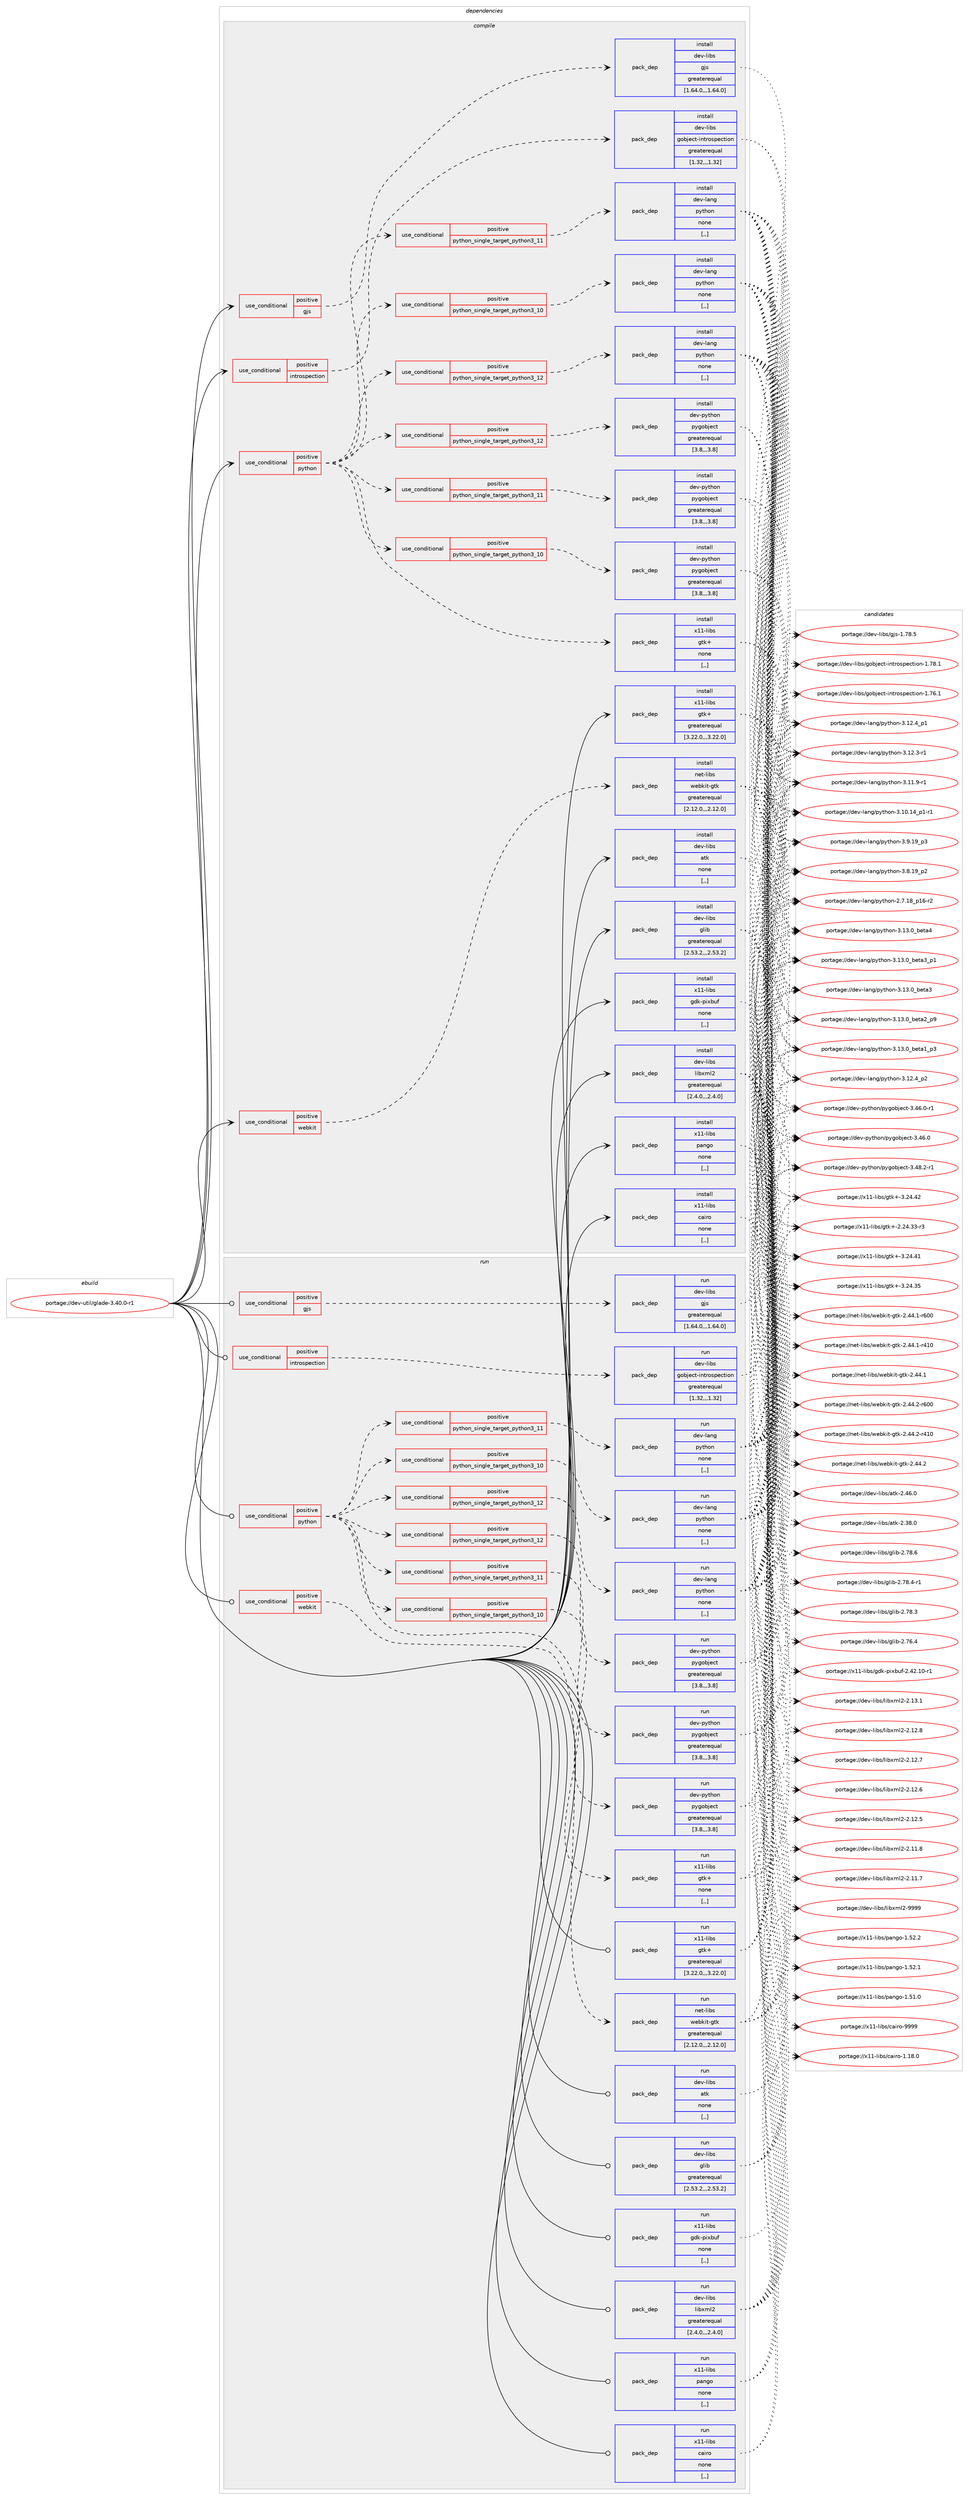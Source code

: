 digraph prolog {

# *************
# Graph options
# *************

newrank=true;
concentrate=true;
compound=true;
graph [rankdir=LR,fontname=Helvetica,fontsize=10,ranksep=1.5];#, ranksep=2.5, nodesep=0.2];
edge  [arrowhead=vee];
node  [fontname=Helvetica,fontsize=10];

# **********
# The ebuild
# **********

subgraph cluster_leftcol {
color=gray;
label=<<i>ebuild</i>>;
id [label="portage://dev-util/glade-3.40.0-r1", color=red, width=4, href="../dev-util/glade-3.40.0-r1.svg"];
}

# ****************
# The dependencies
# ****************

subgraph cluster_midcol {
color=gray;
label=<<i>dependencies</i>>;
subgraph cluster_compile {
fillcolor="#eeeeee";
style=filled;
label=<<i>compile</i>>;
subgraph cond60497 {
dependency214519 [label=<<TABLE BORDER="0" CELLBORDER="1" CELLSPACING="0" CELLPADDING="4"><TR><TD ROWSPAN="3" CELLPADDING="10">use_conditional</TD></TR><TR><TD>positive</TD></TR><TR><TD>gjs</TD></TR></TABLE>>, shape=none, color=red];
subgraph pack152617 {
dependency214520 [label=<<TABLE BORDER="0" CELLBORDER="1" CELLSPACING="0" CELLPADDING="4" WIDTH="220"><TR><TD ROWSPAN="6" CELLPADDING="30">pack_dep</TD></TR><TR><TD WIDTH="110">install</TD></TR><TR><TD>dev-libs</TD></TR><TR><TD>gjs</TD></TR><TR><TD>greaterequal</TD></TR><TR><TD>[1.64.0,,,1.64.0]</TD></TR></TABLE>>, shape=none, color=blue];
}
dependency214519:e -> dependency214520:w [weight=20,style="dashed",arrowhead="vee"];
}
id:e -> dependency214519:w [weight=20,style="solid",arrowhead="vee"];
subgraph cond60498 {
dependency214521 [label=<<TABLE BORDER="0" CELLBORDER="1" CELLSPACING="0" CELLPADDING="4"><TR><TD ROWSPAN="3" CELLPADDING="10">use_conditional</TD></TR><TR><TD>positive</TD></TR><TR><TD>introspection</TD></TR></TABLE>>, shape=none, color=red];
subgraph pack152618 {
dependency214522 [label=<<TABLE BORDER="0" CELLBORDER="1" CELLSPACING="0" CELLPADDING="4" WIDTH="220"><TR><TD ROWSPAN="6" CELLPADDING="30">pack_dep</TD></TR><TR><TD WIDTH="110">install</TD></TR><TR><TD>dev-libs</TD></TR><TR><TD>gobject-introspection</TD></TR><TR><TD>greaterequal</TD></TR><TR><TD>[1.32,,,1.32]</TD></TR></TABLE>>, shape=none, color=blue];
}
dependency214521:e -> dependency214522:w [weight=20,style="dashed",arrowhead="vee"];
}
id:e -> dependency214521:w [weight=20,style="solid",arrowhead="vee"];
subgraph cond60499 {
dependency214523 [label=<<TABLE BORDER="0" CELLBORDER="1" CELLSPACING="0" CELLPADDING="4"><TR><TD ROWSPAN="3" CELLPADDING="10">use_conditional</TD></TR><TR><TD>positive</TD></TR><TR><TD>python</TD></TR></TABLE>>, shape=none, color=red];
subgraph cond60500 {
dependency214524 [label=<<TABLE BORDER="0" CELLBORDER="1" CELLSPACING="0" CELLPADDING="4"><TR><TD ROWSPAN="3" CELLPADDING="10">use_conditional</TD></TR><TR><TD>positive</TD></TR><TR><TD>python_single_target_python3_10</TD></TR></TABLE>>, shape=none, color=red];
subgraph pack152619 {
dependency214525 [label=<<TABLE BORDER="0" CELLBORDER="1" CELLSPACING="0" CELLPADDING="4" WIDTH="220"><TR><TD ROWSPAN="6" CELLPADDING="30">pack_dep</TD></TR><TR><TD WIDTH="110">install</TD></TR><TR><TD>dev-lang</TD></TR><TR><TD>python</TD></TR><TR><TD>none</TD></TR><TR><TD>[,,]</TD></TR></TABLE>>, shape=none, color=blue];
}
dependency214524:e -> dependency214525:w [weight=20,style="dashed",arrowhead="vee"];
}
dependency214523:e -> dependency214524:w [weight=20,style="dashed",arrowhead="vee"];
subgraph cond60501 {
dependency214526 [label=<<TABLE BORDER="0" CELLBORDER="1" CELLSPACING="0" CELLPADDING="4"><TR><TD ROWSPAN="3" CELLPADDING="10">use_conditional</TD></TR><TR><TD>positive</TD></TR><TR><TD>python_single_target_python3_11</TD></TR></TABLE>>, shape=none, color=red];
subgraph pack152620 {
dependency214527 [label=<<TABLE BORDER="0" CELLBORDER="1" CELLSPACING="0" CELLPADDING="4" WIDTH="220"><TR><TD ROWSPAN="6" CELLPADDING="30">pack_dep</TD></TR><TR><TD WIDTH="110">install</TD></TR><TR><TD>dev-lang</TD></TR><TR><TD>python</TD></TR><TR><TD>none</TD></TR><TR><TD>[,,]</TD></TR></TABLE>>, shape=none, color=blue];
}
dependency214526:e -> dependency214527:w [weight=20,style="dashed",arrowhead="vee"];
}
dependency214523:e -> dependency214526:w [weight=20,style="dashed",arrowhead="vee"];
subgraph cond60502 {
dependency214528 [label=<<TABLE BORDER="0" CELLBORDER="1" CELLSPACING="0" CELLPADDING="4"><TR><TD ROWSPAN="3" CELLPADDING="10">use_conditional</TD></TR><TR><TD>positive</TD></TR><TR><TD>python_single_target_python3_12</TD></TR></TABLE>>, shape=none, color=red];
subgraph pack152621 {
dependency214529 [label=<<TABLE BORDER="0" CELLBORDER="1" CELLSPACING="0" CELLPADDING="4" WIDTH="220"><TR><TD ROWSPAN="6" CELLPADDING="30">pack_dep</TD></TR><TR><TD WIDTH="110">install</TD></TR><TR><TD>dev-lang</TD></TR><TR><TD>python</TD></TR><TR><TD>none</TD></TR><TR><TD>[,,]</TD></TR></TABLE>>, shape=none, color=blue];
}
dependency214528:e -> dependency214529:w [weight=20,style="dashed",arrowhead="vee"];
}
dependency214523:e -> dependency214528:w [weight=20,style="dashed",arrowhead="vee"];
subgraph pack152622 {
dependency214530 [label=<<TABLE BORDER="0" CELLBORDER="1" CELLSPACING="0" CELLPADDING="4" WIDTH="220"><TR><TD ROWSPAN="6" CELLPADDING="30">pack_dep</TD></TR><TR><TD WIDTH="110">install</TD></TR><TR><TD>x11-libs</TD></TR><TR><TD>gtk+</TD></TR><TR><TD>none</TD></TR><TR><TD>[,,]</TD></TR></TABLE>>, shape=none, color=blue];
}
dependency214523:e -> dependency214530:w [weight=20,style="dashed",arrowhead="vee"];
subgraph cond60503 {
dependency214531 [label=<<TABLE BORDER="0" CELLBORDER="1" CELLSPACING="0" CELLPADDING="4"><TR><TD ROWSPAN="3" CELLPADDING="10">use_conditional</TD></TR><TR><TD>positive</TD></TR><TR><TD>python_single_target_python3_10</TD></TR></TABLE>>, shape=none, color=red];
subgraph pack152623 {
dependency214532 [label=<<TABLE BORDER="0" CELLBORDER="1" CELLSPACING="0" CELLPADDING="4" WIDTH="220"><TR><TD ROWSPAN="6" CELLPADDING="30">pack_dep</TD></TR><TR><TD WIDTH="110">install</TD></TR><TR><TD>dev-python</TD></TR><TR><TD>pygobject</TD></TR><TR><TD>greaterequal</TD></TR><TR><TD>[3.8,,,3.8]</TD></TR></TABLE>>, shape=none, color=blue];
}
dependency214531:e -> dependency214532:w [weight=20,style="dashed",arrowhead="vee"];
}
dependency214523:e -> dependency214531:w [weight=20,style="dashed",arrowhead="vee"];
subgraph cond60504 {
dependency214533 [label=<<TABLE BORDER="0" CELLBORDER="1" CELLSPACING="0" CELLPADDING="4"><TR><TD ROWSPAN="3" CELLPADDING="10">use_conditional</TD></TR><TR><TD>positive</TD></TR><TR><TD>python_single_target_python3_11</TD></TR></TABLE>>, shape=none, color=red];
subgraph pack152624 {
dependency214534 [label=<<TABLE BORDER="0" CELLBORDER="1" CELLSPACING="0" CELLPADDING="4" WIDTH="220"><TR><TD ROWSPAN="6" CELLPADDING="30">pack_dep</TD></TR><TR><TD WIDTH="110">install</TD></TR><TR><TD>dev-python</TD></TR><TR><TD>pygobject</TD></TR><TR><TD>greaterequal</TD></TR><TR><TD>[3.8,,,3.8]</TD></TR></TABLE>>, shape=none, color=blue];
}
dependency214533:e -> dependency214534:w [weight=20,style="dashed",arrowhead="vee"];
}
dependency214523:e -> dependency214533:w [weight=20,style="dashed",arrowhead="vee"];
subgraph cond60505 {
dependency214535 [label=<<TABLE BORDER="0" CELLBORDER="1" CELLSPACING="0" CELLPADDING="4"><TR><TD ROWSPAN="3" CELLPADDING="10">use_conditional</TD></TR><TR><TD>positive</TD></TR><TR><TD>python_single_target_python3_12</TD></TR></TABLE>>, shape=none, color=red];
subgraph pack152625 {
dependency214536 [label=<<TABLE BORDER="0" CELLBORDER="1" CELLSPACING="0" CELLPADDING="4" WIDTH="220"><TR><TD ROWSPAN="6" CELLPADDING="30">pack_dep</TD></TR><TR><TD WIDTH="110">install</TD></TR><TR><TD>dev-python</TD></TR><TR><TD>pygobject</TD></TR><TR><TD>greaterequal</TD></TR><TR><TD>[3.8,,,3.8]</TD></TR></TABLE>>, shape=none, color=blue];
}
dependency214535:e -> dependency214536:w [weight=20,style="dashed",arrowhead="vee"];
}
dependency214523:e -> dependency214535:w [weight=20,style="dashed",arrowhead="vee"];
}
id:e -> dependency214523:w [weight=20,style="solid",arrowhead="vee"];
subgraph cond60506 {
dependency214537 [label=<<TABLE BORDER="0" CELLBORDER="1" CELLSPACING="0" CELLPADDING="4"><TR><TD ROWSPAN="3" CELLPADDING="10">use_conditional</TD></TR><TR><TD>positive</TD></TR><TR><TD>webkit</TD></TR></TABLE>>, shape=none, color=red];
subgraph pack152626 {
dependency214538 [label=<<TABLE BORDER="0" CELLBORDER="1" CELLSPACING="0" CELLPADDING="4" WIDTH="220"><TR><TD ROWSPAN="6" CELLPADDING="30">pack_dep</TD></TR><TR><TD WIDTH="110">install</TD></TR><TR><TD>net-libs</TD></TR><TR><TD>webkit-gtk</TD></TR><TR><TD>greaterequal</TD></TR><TR><TD>[2.12.0,,,2.12.0]</TD></TR></TABLE>>, shape=none, color=blue];
}
dependency214537:e -> dependency214538:w [weight=20,style="dashed",arrowhead="vee"];
}
id:e -> dependency214537:w [weight=20,style="solid",arrowhead="vee"];
subgraph pack152627 {
dependency214539 [label=<<TABLE BORDER="0" CELLBORDER="1" CELLSPACING="0" CELLPADDING="4" WIDTH="220"><TR><TD ROWSPAN="6" CELLPADDING="30">pack_dep</TD></TR><TR><TD WIDTH="110">install</TD></TR><TR><TD>dev-libs</TD></TR><TR><TD>atk</TD></TR><TR><TD>none</TD></TR><TR><TD>[,,]</TD></TR></TABLE>>, shape=none, color=blue];
}
id:e -> dependency214539:w [weight=20,style="solid",arrowhead="vee"];
subgraph pack152628 {
dependency214540 [label=<<TABLE BORDER="0" CELLBORDER="1" CELLSPACING="0" CELLPADDING="4" WIDTH="220"><TR><TD ROWSPAN="6" CELLPADDING="30">pack_dep</TD></TR><TR><TD WIDTH="110">install</TD></TR><TR><TD>dev-libs</TD></TR><TR><TD>glib</TD></TR><TR><TD>greaterequal</TD></TR><TR><TD>[2.53.2,,,2.53.2]</TD></TR></TABLE>>, shape=none, color=blue];
}
id:e -> dependency214540:w [weight=20,style="solid",arrowhead="vee"];
subgraph pack152629 {
dependency214541 [label=<<TABLE BORDER="0" CELLBORDER="1" CELLSPACING="0" CELLPADDING="4" WIDTH="220"><TR><TD ROWSPAN="6" CELLPADDING="30">pack_dep</TD></TR><TR><TD WIDTH="110">install</TD></TR><TR><TD>dev-libs</TD></TR><TR><TD>libxml2</TD></TR><TR><TD>greaterequal</TD></TR><TR><TD>[2.4.0,,,2.4.0]</TD></TR></TABLE>>, shape=none, color=blue];
}
id:e -> dependency214541:w [weight=20,style="solid",arrowhead="vee"];
subgraph pack152630 {
dependency214542 [label=<<TABLE BORDER="0" CELLBORDER="1" CELLSPACING="0" CELLPADDING="4" WIDTH="220"><TR><TD ROWSPAN="6" CELLPADDING="30">pack_dep</TD></TR><TR><TD WIDTH="110">install</TD></TR><TR><TD>x11-libs</TD></TR><TR><TD>cairo</TD></TR><TR><TD>none</TD></TR><TR><TD>[,,]</TD></TR></TABLE>>, shape=none, color=blue];
}
id:e -> dependency214542:w [weight=20,style="solid",arrowhead="vee"];
subgraph pack152631 {
dependency214543 [label=<<TABLE BORDER="0" CELLBORDER="1" CELLSPACING="0" CELLPADDING="4" WIDTH="220"><TR><TD ROWSPAN="6" CELLPADDING="30">pack_dep</TD></TR><TR><TD WIDTH="110">install</TD></TR><TR><TD>x11-libs</TD></TR><TR><TD>gdk-pixbuf</TD></TR><TR><TD>none</TD></TR><TR><TD>[,,]</TD></TR></TABLE>>, shape=none, color=blue];
}
id:e -> dependency214543:w [weight=20,style="solid",arrowhead="vee"];
subgraph pack152632 {
dependency214544 [label=<<TABLE BORDER="0" CELLBORDER="1" CELLSPACING="0" CELLPADDING="4" WIDTH="220"><TR><TD ROWSPAN="6" CELLPADDING="30">pack_dep</TD></TR><TR><TD WIDTH="110">install</TD></TR><TR><TD>x11-libs</TD></TR><TR><TD>gtk+</TD></TR><TR><TD>greaterequal</TD></TR><TR><TD>[3.22.0,,,3.22.0]</TD></TR></TABLE>>, shape=none, color=blue];
}
id:e -> dependency214544:w [weight=20,style="solid",arrowhead="vee"];
subgraph pack152633 {
dependency214545 [label=<<TABLE BORDER="0" CELLBORDER="1" CELLSPACING="0" CELLPADDING="4" WIDTH="220"><TR><TD ROWSPAN="6" CELLPADDING="30">pack_dep</TD></TR><TR><TD WIDTH="110">install</TD></TR><TR><TD>x11-libs</TD></TR><TR><TD>pango</TD></TR><TR><TD>none</TD></TR><TR><TD>[,,]</TD></TR></TABLE>>, shape=none, color=blue];
}
id:e -> dependency214545:w [weight=20,style="solid",arrowhead="vee"];
}
subgraph cluster_compileandrun {
fillcolor="#eeeeee";
style=filled;
label=<<i>compile and run</i>>;
}
subgraph cluster_run {
fillcolor="#eeeeee";
style=filled;
label=<<i>run</i>>;
subgraph cond60507 {
dependency214546 [label=<<TABLE BORDER="0" CELLBORDER="1" CELLSPACING="0" CELLPADDING="4"><TR><TD ROWSPAN="3" CELLPADDING="10">use_conditional</TD></TR><TR><TD>positive</TD></TR><TR><TD>gjs</TD></TR></TABLE>>, shape=none, color=red];
subgraph pack152634 {
dependency214547 [label=<<TABLE BORDER="0" CELLBORDER="1" CELLSPACING="0" CELLPADDING="4" WIDTH="220"><TR><TD ROWSPAN="6" CELLPADDING="30">pack_dep</TD></TR><TR><TD WIDTH="110">run</TD></TR><TR><TD>dev-libs</TD></TR><TR><TD>gjs</TD></TR><TR><TD>greaterequal</TD></TR><TR><TD>[1.64.0,,,1.64.0]</TD></TR></TABLE>>, shape=none, color=blue];
}
dependency214546:e -> dependency214547:w [weight=20,style="dashed",arrowhead="vee"];
}
id:e -> dependency214546:w [weight=20,style="solid",arrowhead="odot"];
subgraph cond60508 {
dependency214548 [label=<<TABLE BORDER="0" CELLBORDER="1" CELLSPACING="0" CELLPADDING="4"><TR><TD ROWSPAN="3" CELLPADDING="10">use_conditional</TD></TR><TR><TD>positive</TD></TR><TR><TD>introspection</TD></TR></TABLE>>, shape=none, color=red];
subgraph pack152635 {
dependency214549 [label=<<TABLE BORDER="0" CELLBORDER="1" CELLSPACING="0" CELLPADDING="4" WIDTH="220"><TR><TD ROWSPAN="6" CELLPADDING="30">pack_dep</TD></TR><TR><TD WIDTH="110">run</TD></TR><TR><TD>dev-libs</TD></TR><TR><TD>gobject-introspection</TD></TR><TR><TD>greaterequal</TD></TR><TR><TD>[1.32,,,1.32]</TD></TR></TABLE>>, shape=none, color=blue];
}
dependency214548:e -> dependency214549:w [weight=20,style="dashed",arrowhead="vee"];
}
id:e -> dependency214548:w [weight=20,style="solid",arrowhead="odot"];
subgraph cond60509 {
dependency214550 [label=<<TABLE BORDER="0" CELLBORDER="1" CELLSPACING="0" CELLPADDING="4"><TR><TD ROWSPAN="3" CELLPADDING="10">use_conditional</TD></TR><TR><TD>positive</TD></TR><TR><TD>python</TD></TR></TABLE>>, shape=none, color=red];
subgraph cond60510 {
dependency214551 [label=<<TABLE BORDER="0" CELLBORDER="1" CELLSPACING="0" CELLPADDING="4"><TR><TD ROWSPAN="3" CELLPADDING="10">use_conditional</TD></TR><TR><TD>positive</TD></TR><TR><TD>python_single_target_python3_10</TD></TR></TABLE>>, shape=none, color=red];
subgraph pack152636 {
dependency214552 [label=<<TABLE BORDER="0" CELLBORDER="1" CELLSPACING="0" CELLPADDING="4" WIDTH="220"><TR><TD ROWSPAN="6" CELLPADDING="30">pack_dep</TD></TR><TR><TD WIDTH="110">run</TD></TR><TR><TD>dev-lang</TD></TR><TR><TD>python</TD></TR><TR><TD>none</TD></TR><TR><TD>[,,]</TD></TR></TABLE>>, shape=none, color=blue];
}
dependency214551:e -> dependency214552:w [weight=20,style="dashed",arrowhead="vee"];
}
dependency214550:e -> dependency214551:w [weight=20,style="dashed",arrowhead="vee"];
subgraph cond60511 {
dependency214553 [label=<<TABLE BORDER="0" CELLBORDER="1" CELLSPACING="0" CELLPADDING="4"><TR><TD ROWSPAN="3" CELLPADDING="10">use_conditional</TD></TR><TR><TD>positive</TD></TR><TR><TD>python_single_target_python3_11</TD></TR></TABLE>>, shape=none, color=red];
subgraph pack152637 {
dependency214554 [label=<<TABLE BORDER="0" CELLBORDER="1" CELLSPACING="0" CELLPADDING="4" WIDTH="220"><TR><TD ROWSPAN="6" CELLPADDING="30">pack_dep</TD></TR><TR><TD WIDTH="110">run</TD></TR><TR><TD>dev-lang</TD></TR><TR><TD>python</TD></TR><TR><TD>none</TD></TR><TR><TD>[,,]</TD></TR></TABLE>>, shape=none, color=blue];
}
dependency214553:e -> dependency214554:w [weight=20,style="dashed",arrowhead="vee"];
}
dependency214550:e -> dependency214553:w [weight=20,style="dashed",arrowhead="vee"];
subgraph cond60512 {
dependency214555 [label=<<TABLE BORDER="0" CELLBORDER="1" CELLSPACING="0" CELLPADDING="4"><TR><TD ROWSPAN="3" CELLPADDING="10">use_conditional</TD></TR><TR><TD>positive</TD></TR><TR><TD>python_single_target_python3_12</TD></TR></TABLE>>, shape=none, color=red];
subgraph pack152638 {
dependency214556 [label=<<TABLE BORDER="0" CELLBORDER="1" CELLSPACING="0" CELLPADDING="4" WIDTH="220"><TR><TD ROWSPAN="6" CELLPADDING="30">pack_dep</TD></TR><TR><TD WIDTH="110">run</TD></TR><TR><TD>dev-lang</TD></TR><TR><TD>python</TD></TR><TR><TD>none</TD></TR><TR><TD>[,,]</TD></TR></TABLE>>, shape=none, color=blue];
}
dependency214555:e -> dependency214556:w [weight=20,style="dashed",arrowhead="vee"];
}
dependency214550:e -> dependency214555:w [weight=20,style="dashed",arrowhead="vee"];
subgraph pack152639 {
dependency214557 [label=<<TABLE BORDER="0" CELLBORDER="1" CELLSPACING="0" CELLPADDING="4" WIDTH="220"><TR><TD ROWSPAN="6" CELLPADDING="30">pack_dep</TD></TR><TR><TD WIDTH="110">run</TD></TR><TR><TD>x11-libs</TD></TR><TR><TD>gtk+</TD></TR><TR><TD>none</TD></TR><TR><TD>[,,]</TD></TR></TABLE>>, shape=none, color=blue];
}
dependency214550:e -> dependency214557:w [weight=20,style="dashed",arrowhead="vee"];
subgraph cond60513 {
dependency214558 [label=<<TABLE BORDER="0" CELLBORDER="1" CELLSPACING="0" CELLPADDING="4"><TR><TD ROWSPAN="3" CELLPADDING="10">use_conditional</TD></TR><TR><TD>positive</TD></TR><TR><TD>python_single_target_python3_10</TD></TR></TABLE>>, shape=none, color=red];
subgraph pack152640 {
dependency214559 [label=<<TABLE BORDER="0" CELLBORDER="1" CELLSPACING="0" CELLPADDING="4" WIDTH="220"><TR><TD ROWSPAN="6" CELLPADDING="30">pack_dep</TD></TR><TR><TD WIDTH="110">run</TD></TR><TR><TD>dev-python</TD></TR><TR><TD>pygobject</TD></TR><TR><TD>greaterequal</TD></TR><TR><TD>[3.8,,,3.8]</TD></TR></TABLE>>, shape=none, color=blue];
}
dependency214558:e -> dependency214559:w [weight=20,style="dashed",arrowhead="vee"];
}
dependency214550:e -> dependency214558:w [weight=20,style="dashed",arrowhead="vee"];
subgraph cond60514 {
dependency214560 [label=<<TABLE BORDER="0" CELLBORDER="1" CELLSPACING="0" CELLPADDING="4"><TR><TD ROWSPAN="3" CELLPADDING="10">use_conditional</TD></TR><TR><TD>positive</TD></TR><TR><TD>python_single_target_python3_11</TD></TR></TABLE>>, shape=none, color=red];
subgraph pack152641 {
dependency214561 [label=<<TABLE BORDER="0" CELLBORDER="1" CELLSPACING="0" CELLPADDING="4" WIDTH="220"><TR><TD ROWSPAN="6" CELLPADDING="30">pack_dep</TD></TR><TR><TD WIDTH="110">run</TD></TR><TR><TD>dev-python</TD></TR><TR><TD>pygobject</TD></TR><TR><TD>greaterequal</TD></TR><TR><TD>[3.8,,,3.8]</TD></TR></TABLE>>, shape=none, color=blue];
}
dependency214560:e -> dependency214561:w [weight=20,style="dashed",arrowhead="vee"];
}
dependency214550:e -> dependency214560:w [weight=20,style="dashed",arrowhead="vee"];
subgraph cond60515 {
dependency214562 [label=<<TABLE BORDER="0" CELLBORDER="1" CELLSPACING="0" CELLPADDING="4"><TR><TD ROWSPAN="3" CELLPADDING="10">use_conditional</TD></TR><TR><TD>positive</TD></TR><TR><TD>python_single_target_python3_12</TD></TR></TABLE>>, shape=none, color=red];
subgraph pack152642 {
dependency214563 [label=<<TABLE BORDER="0" CELLBORDER="1" CELLSPACING="0" CELLPADDING="4" WIDTH="220"><TR><TD ROWSPAN="6" CELLPADDING="30">pack_dep</TD></TR><TR><TD WIDTH="110">run</TD></TR><TR><TD>dev-python</TD></TR><TR><TD>pygobject</TD></TR><TR><TD>greaterequal</TD></TR><TR><TD>[3.8,,,3.8]</TD></TR></TABLE>>, shape=none, color=blue];
}
dependency214562:e -> dependency214563:w [weight=20,style="dashed",arrowhead="vee"];
}
dependency214550:e -> dependency214562:w [weight=20,style="dashed",arrowhead="vee"];
}
id:e -> dependency214550:w [weight=20,style="solid",arrowhead="odot"];
subgraph cond60516 {
dependency214564 [label=<<TABLE BORDER="0" CELLBORDER="1" CELLSPACING="0" CELLPADDING="4"><TR><TD ROWSPAN="3" CELLPADDING="10">use_conditional</TD></TR><TR><TD>positive</TD></TR><TR><TD>webkit</TD></TR></TABLE>>, shape=none, color=red];
subgraph pack152643 {
dependency214565 [label=<<TABLE BORDER="0" CELLBORDER="1" CELLSPACING="0" CELLPADDING="4" WIDTH="220"><TR><TD ROWSPAN="6" CELLPADDING="30">pack_dep</TD></TR><TR><TD WIDTH="110">run</TD></TR><TR><TD>net-libs</TD></TR><TR><TD>webkit-gtk</TD></TR><TR><TD>greaterequal</TD></TR><TR><TD>[2.12.0,,,2.12.0]</TD></TR></TABLE>>, shape=none, color=blue];
}
dependency214564:e -> dependency214565:w [weight=20,style="dashed",arrowhead="vee"];
}
id:e -> dependency214564:w [weight=20,style="solid",arrowhead="odot"];
subgraph pack152644 {
dependency214566 [label=<<TABLE BORDER="0" CELLBORDER="1" CELLSPACING="0" CELLPADDING="4" WIDTH="220"><TR><TD ROWSPAN="6" CELLPADDING="30">pack_dep</TD></TR><TR><TD WIDTH="110">run</TD></TR><TR><TD>dev-libs</TD></TR><TR><TD>atk</TD></TR><TR><TD>none</TD></TR><TR><TD>[,,]</TD></TR></TABLE>>, shape=none, color=blue];
}
id:e -> dependency214566:w [weight=20,style="solid",arrowhead="odot"];
subgraph pack152645 {
dependency214567 [label=<<TABLE BORDER="0" CELLBORDER="1" CELLSPACING="0" CELLPADDING="4" WIDTH="220"><TR><TD ROWSPAN="6" CELLPADDING="30">pack_dep</TD></TR><TR><TD WIDTH="110">run</TD></TR><TR><TD>dev-libs</TD></TR><TR><TD>glib</TD></TR><TR><TD>greaterequal</TD></TR><TR><TD>[2.53.2,,,2.53.2]</TD></TR></TABLE>>, shape=none, color=blue];
}
id:e -> dependency214567:w [weight=20,style="solid",arrowhead="odot"];
subgraph pack152646 {
dependency214568 [label=<<TABLE BORDER="0" CELLBORDER="1" CELLSPACING="0" CELLPADDING="4" WIDTH="220"><TR><TD ROWSPAN="6" CELLPADDING="30">pack_dep</TD></TR><TR><TD WIDTH="110">run</TD></TR><TR><TD>dev-libs</TD></TR><TR><TD>libxml2</TD></TR><TR><TD>greaterequal</TD></TR><TR><TD>[2.4.0,,,2.4.0]</TD></TR></TABLE>>, shape=none, color=blue];
}
id:e -> dependency214568:w [weight=20,style="solid",arrowhead="odot"];
subgraph pack152647 {
dependency214569 [label=<<TABLE BORDER="0" CELLBORDER="1" CELLSPACING="0" CELLPADDING="4" WIDTH="220"><TR><TD ROWSPAN="6" CELLPADDING="30">pack_dep</TD></TR><TR><TD WIDTH="110">run</TD></TR><TR><TD>x11-libs</TD></TR><TR><TD>cairo</TD></TR><TR><TD>none</TD></TR><TR><TD>[,,]</TD></TR></TABLE>>, shape=none, color=blue];
}
id:e -> dependency214569:w [weight=20,style="solid",arrowhead="odot"];
subgraph pack152648 {
dependency214570 [label=<<TABLE BORDER="0" CELLBORDER="1" CELLSPACING="0" CELLPADDING="4" WIDTH="220"><TR><TD ROWSPAN="6" CELLPADDING="30">pack_dep</TD></TR><TR><TD WIDTH="110">run</TD></TR><TR><TD>x11-libs</TD></TR><TR><TD>gdk-pixbuf</TD></TR><TR><TD>none</TD></TR><TR><TD>[,,]</TD></TR></TABLE>>, shape=none, color=blue];
}
id:e -> dependency214570:w [weight=20,style="solid",arrowhead="odot"];
subgraph pack152649 {
dependency214571 [label=<<TABLE BORDER="0" CELLBORDER="1" CELLSPACING="0" CELLPADDING="4" WIDTH="220"><TR><TD ROWSPAN="6" CELLPADDING="30">pack_dep</TD></TR><TR><TD WIDTH="110">run</TD></TR><TR><TD>x11-libs</TD></TR><TR><TD>gtk+</TD></TR><TR><TD>greaterequal</TD></TR><TR><TD>[3.22.0,,,3.22.0]</TD></TR></TABLE>>, shape=none, color=blue];
}
id:e -> dependency214571:w [weight=20,style="solid",arrowhead="odot"];
subgraph pack152650 {
dependency214572 [label=<<TABLE BORDER="0" CELLBORDER="1" CELLSPACING="0" CELLPADDING="4" WIDTH="220"><TR><TD ROWSPAN="6" CELLPADDING="30">pack_dep</TD></TR><TR><TD WIDTH="110">run</TD></TR><TR><TD>x11-libs</TD></TR><TR><TD>pango</TD></TR><TR><TD>none</TD></TR><TR><TD>[,,]</TD></TR></TABLE>>, shape=none, color=blue];
}
id:e -> dependency214572:w [weight=20,style="solid",arrowhead="odot"];
}
}

# **************
# The candidates
# **************

subgraph cluster_choices {
rank=same;
color=gray;
label=<<i>candidates</i>>;

subgraph choice152617 {
color=black;
nodesep=1;
choice10010111845108105981154710310611545494655564653 [label="portage://dev-libs/gjs-1.78.5", color=red, width=4,href="../dev-libs/gjs-1.78.5.svg"];
dependency214520:e -> choice10010111845108105981154710310611545494655564653:w [style=dotted,weight="100"];
}
subgraph choice152618 {
color=black;
nodesep=1;
choice1001011184510810598115471031119810610199116451051101161141111151121019911610511111045494655564649 [label="portage://dev-libs/gobject-introspection-1.78.1", color=red, width=4,href="../dev-libs/gobject-introspection-1.78.1.svg"];
choice1001011184510810598115471031119810610199116451051101161141111151121019911610511111045494655544649 [label="portage://dev-libs/gobject-introspection-1.76.1", color=red, width=4,href="../dev-libs/gobject-introspection-1.76.1.svg"];
dependency214522:e -> choice1001011184510810598115471031119810610199116451051101161141111151121019911610511111045494655564649:w [style=dotted,weight="100"];
dependency214522:e -> choice1001011184510810598115471031119810610199116451051101161141111151121019911610511111045494655544649:w [style=dotted,weight="100"];
}
subgraph choice152619 {
color=black;
nodesep=1;
choice1001011184510897110103471121211161041111104551464951464895981011169752 [label="portage://dev-lang/python-3.13.0_beta4", color=red, width=4,href="../dev-lang/python-3.13.0_beta4.svg"];
choice10010111845108971101034711212111610411111045514649514648959810111697519511249 [label="portage://dev-lang/python-3.13.0_beta3_p1", color=red, width=4,href="../dev-lang/python-3.13.0_beta3_p1.svg"];
choice1001011184510897110103471121211161041111104551464951464895981011169751 [label="portage://dev-lang/python-3.13.0_beta3", color=red, width=4,href="../dev-lang/python-3.13.0_beta3.svg"];
choice10010111845108971101034711212111610411111045514649514648959810111697509511257 [label="portage://dev-lang/python-3.13.0_beta2_p9", color=red, width=4,href="../dev-lang/python-3.13.0_beta2_p9.svg"];
choice10010111845108971101034711212111610411111045514649514648959810111697499511251 [label="portage://dev-lang/python-3.13.0_beta1_p3", color=red, width=4,href="../dev-lang/python-3.13.0_beta1_p3.svg"];
choice100101118451089711010347112121116104111110455146495046529511250 [label="portage://dev-lang/python-3.12.4_p2", color=red, width=4,href="../dev-lang/python-3.12.4_p2.svg"];
choice100101118451089711010347112121116104111110455146495046529511249 [label="portage://dev-lang/python-3.12.4_p1", color=red, width=4,href="../dev-lang/python-3.12.4_p1.svg"];
choice100101118451089711010347112121116104111110455146495046514511449 [label="portage://dev-lang/python-3.12.3-r1", color=red, width=4,href="../dev-lang/python-3.12.3-r1.svg"];
choice100101118451089711010347112121116104111110455146494946574511449 [label="portage://dev-lang/python-3.11.9-r1", color=red, width=4,href="../dev-lang/python-3.11.9-r1.svg"];
choice100101118451089711010347112121116104111110455146494846495295112494511449 [label="portage://dev-lang/python-3.10.14_p1-r1", color=red, width=4,href="../dev-lang/python-3.10.14_p1-r1.svg"];
choice100101118451089711010347112121116104111110455146574649579511251 [label="portage://dev-lang/python-3.9.19_p3", color=red, width=4,href="../dev-lang/python-3.9.19_p3.svg"];
choice100101118451089711010347112121116104111110455146564649579511250 [label="portage://dev-lang/python-3.8.19_p2", color=red, width=4,href="../dev-lang/python-3.8.19_p2.svg"];
choice100101118451089711010347112121116104111110455046554649569511249544511450 [label="portage://dev-lang/python-2.7.18_p16-r2", color=red, width=4,href="../dev-lang/python-2.7.18_p16-r2.svg"];
dependency214525:e -> choice1001011184510897110103471121211161041111104551464951464895981011169752:w [style=dotted,weight="100"];
dependency214525:e -> choice10010111845108971101034711212111610411111045514649514648959810111697519511249:w [style=dotted,weight="100"];
dependency214525:e -> choice1001011184510897110103471121211161041111104551464951464895981011169751:w [style=dotted,weight="100"];
dependency214525:e -> choice10010111845108971101034711212111610411111045514649514648959810111697509511257:w [style=dotted,weight="100"];
dependency214525:e -> choice10010111845108971101034711212111610411111045514649514648959810111697499511251:w [style=dotted,weight="100"];
dependency214525:e -> choice100101118451089711010347112121116104111110455146495046529511250:w [style=dotted,weight="100"];
dependency214525:e -> choice100101118451089711010347112121116104111110455146495046529511249:w [style=dotted,weight="100"];
dependency214525:e -> choice100101118451089711010347112121116104111110455146495046514511449:w [style=dotted,weight="100"];
dependency214525:e -> choice100101118451089711010347112121116104111110455146494946574511449:w [style=dotted,weight="100"];
dependency214525:e -> choice100101118451089711010347112121116104111110455146494846495295112494511449:w [style=dotted,weight="100"];
dependency214525:e -> choice100101118451089711010347112121116104111110455146574649579511251:w [style=dotted,weight="100"];
dependency214525:e -> choice100101118451089711010347112121116104111110455146564649579511250:w [style=dotted,weight="100"];
dependency214525:e -> choice100101118451089711010347112121116104111110455046554649569511249544511450:w [style=dotted,weight="100"];
}
subgraph choice152620 {
color=black;
nodesep=1;
choice1001011184510897110103471121211161041111104551464951464895981011169752 [label="portage://dev-lang/python-3.13.0_beta4", color=red, width=4,href="../dev-lang/python-3.13.0_beta4.svg"];
choice10010111845108971101034711212111610411111045514649514648959810111697519511249 [label="portage://dev-lang/python-3.13.0_beta3_p1", color=red, width=4,href="../dev-lang/python-3.13.0_beta3_p1.svg"];
choice1001011184510897110103471121211161041111104551464951464895981011169751 [label="portage://dev-lang/python-3.13.0_beta3", color=red, width=4,href="../dev-lang/python-3.13.0_beta3.svg"];
choice10010111845108971101034711212111610411111045514649514648959810111697509511257 [label="portage://dev-lang/python-3.13.0_beta2_p9", color=red, width=4,href="../dev-lang/python-3.13.0_beta2_p9.svg"];
choice10010111845108971101034711212111610411111045514649514648959810111697499511251 [label="portage://dev-lang/python-3.13.0_beta1_p3", color=red, width=4,href="../dev-lang/python-3.13.0_beta1_p3.svg"];
choice100101118451089711010347112121116104111110455146495046529511250 [label="portage://dev-lang/python-3.12.4_p2", color=red, width=4,href="../dev-lang/python-3.12.4_p2.svg"];
choice100101118451089711010347112121116104111110455146495046529511249 [label="portage://dev-lang/python-3.12.4_p1", color=red, width=4,href="../dev-lang/python-3.12.4_p1.svg"];
choice100101118451089711010347112121116104111110455146495046514511449 [label="portage://dev-lang/python-3.12.3-r1", color=red, width=4,href="../dev-lang/python-3.12.3-r1.svg"];
choice100101118451089711010347112121116104111110455146494946574511449 [label="portage://dev-lang/python-3.11.9-r1", color=red, width=4,href="../dev-lang/python-3.11.9-r1.svg"];
choice100101118451089711010347112121116104111110455146494846495295112494511449 [label="portage://dev-lang/python-3.10.14_p1-r1", color=red, width=4,href="../dev-lang/python-3.10.14_p1-r1.svg"];
choice100101118451089711010347112121116104111110455146574649579511251 [label="portage://dev-lang/python-3.9.19_p3", color=red, width=4,href="../dev-lang/python-3.9.19_p3.svg"];
choice100101118451089711010347112121116104111110455146564649579511250 [label="portage://dev-lang/python-3.8.19_p2", color=red, width=4,href="../dev-lang/python-3.8.19_p2.svg"];
choice100101118451089711010347112121116104111110455046554649569511249544511450 [label="portage://dev-lang/python-2.7.18_p16-r2", color=red, width=4,href="../dev-lang/python-2.7.18_p16-r2.svg"];
dependency214527:e -> choice1001011184510897110103471121211161041111104551464951464895981011169752:w [style=dotted,weight="100"];
dependency214527:e -> choice10010111845108971101034711212111610411111045514649514648959810111697519511249:w [style=dotted,weight="100"];
dependency214527:e -> choice1001011184510897110103471121211161041111104551464951464895981011169751:w [style=dotted,weight="100"];
dependency214527:e -> choice10010111845108971101034711212111610411111045514649514648959810111697509511257:w [style=dotted,weight="100"];
dependency214527:e -> choice10010111845108971101034711212111610411111045514649514648959810111697499511251:w [style=dotted,weight="100"];
dependency214527:e -> choice100101118451089711010347112121116104111110455146495046529511250:w [style=dotted,weight="100"];
dependency214527:e -> choice100101118451089711010347112121116104111110455146495046529511249:w [style=dotted,weight="100"];
dependency214527:e -> choice100101118451089711010347112121116104111110455146495046514511449:w [style=dotted,weight="100"];
dependency214527:e -> choice100101118451089711010347112121116104111110455146494946574511449:w [style=dotted,weight="100"];
dependency214527:e -> choice100101118451089711010347112121116104111110455146494846495295112494511449:w [style=dotted,weight="100"];
dependency214527:e -> choice100101118451089711010347112121116104111110455146574649579511251:w [style=dotted,weight="100"];
dependency214527:e -> choice100101118451089711010347112121116104111110455146564649579511250:w [style=dotted,weight="100"];
dependency214527:e -> choice100101118451089711010347112121116104111110455046554649569511249544511450:w [style=dotted,weight="100"];
}
subgraph choice152621 {
color=black;
nodesep=1;
choice1001011184510897110103471121211161041111104551464951464895981011169752 [label="portage://dev-lang/python-3.13.0_beta4", color=red, width=4,href="../dev-lang/python-3.13.0_beta4.svg"];
choice10010111845108971101034711212111610411111045514649514648959810111697519511249 [label="portage://dev-lang/python-3.13.0_beta3_p1", color=red, width=4,href="../dev-lang/python-3.13.0_beta3_p1.svg"];
choice1001011184510897110103471121211161041111104551464951464895981011169751 [label="portage://dev-lang/python-3.13.0_beta3", color=red, width=4,href="../dev-lang/python-3.13.0_beta3.svg"];
choice10010111845108971101034711212111610411111045514649514648959810111697509511257 [label="portage://dev-lang/python-3.13.0_beta2_p9", color=red, width=4,href="../dev-lang/python-3.13.0_beta2_p9.svg"];
choice10010111845108971101034711212111610411111045514649514648959810111697499511251 [label="portage://dev-lang/python-3.13.0_beta1_p3", color=red, width=4,href="../dev-lang/python-3.13.0_beta1_p3.svg"];
choice100101118451089711010347112121116104111110455146495046529511250 [label="portage://dev-lang/python-3.12.4_p2", color=red, width=4,href="../dev-lang/python-3.12.4_p2.svg"];
choice100101118451089711010347112121116104111110455146495046529511249 [label="portage://dev-lang/python-3.12.4_p1", color=red, width=4,href="../dev-lang/python-3.12.4_p1.svg"];
choice100101118451089711010347112121116104111110455146495046514511449 [label="portage://dev-lang/python-3.12.3-r1", color=red, width=4,href="../dev-lang/python-3.12.3-r1.svg"];
choice100101118451089711010347112121116104111110455146494946574511449 [label="portage://dev-lang/python-3.11.9-r1", color=red, width=4,href="../dev-lang/python-3.11.9-r1.svg"];
choice100101118451089711010347112121116104111110455146494846495295112494511449 [label="portage://dev-lang/python-3.10.14_p1-r1", color=red, width=4,href="../dev-lang/python-3.10.14_p1-r1.svg"];
choice100101118451089711010347112121116104111110455146574649579511251 [label="portage://dev-lang/python-3.9.19_p3", color=red, width=4,href="../dev-lang/python-3.9.19_p3.svg"];
choice100101118451089711010347112121116104111110455146564649579511250 [label="portage://dev-lang/python-3.8.19_p2", color=red, width=4,href="../dev-lang/python-3.8.19_p2.svg"];
choice100101118451089711010347112121116104111110455046554649569511249544511450 [label="portage://dev-lang/python-2.7.18_p16-r2", color=red, width=4,href="../dev-lang/python-2.7.18_p16-r2.svg"];
dependency214529:e -> choice1001011184510897110103471121211161041111104551464951464895981011169752:w [style=dotted,weight="100"];
dependency214529:e -> choice10010111845108971101034711212111610411111045514649514648959810111697519511249:w [style=dotted,weight="100"];
dependency214529:e -> choice1001011184510897110103471121211161041111104551464951464895981011169751:w [style=dotted,weight="100"];
dependency214529:e -> choice10010111845108971101034711212111610411111045514649514648959810111697509511257:w [style=dotted,weight="100"];
dependency214529:e -> choice10010111845108971101034711212111610411111045514649514648959810111697499511251:w [style=dotted,weight="100"];
dependency214529:e -> choice100101118451089711010347112121116104111110455146495046529511250:w [style=dotted,weight="100"];
dependency214529:e -> choice100101118451089711010347112121116104111110455146495046529511249:w [style=dotted,weight="100"];
dependency214529:e -> choice100101118451089711010347112121116104111110455146495046514511449:w [style=dotted,weight="100"];
dependency214529:e -> choice100101118451089711010347112121116104111110455146494946574511449:w [style=dotted,weight="100"];
dependency214529:e -> choice100101118451089711010347112121116104111110455146494846495295112494511449:w [style=dotted,weight="100"];
dependency214529:e -> choice100101118451089711010347112121116104111110455146574649579511251:w [style=dotted,weight="100"];
dependency214529:e -> choice100101118451089711010347112121116104111110455146564649579511250:w [style=dotted,weight="100"];
dependency214529:e -> choice100101118451089711010347112121116104111110455046554649569511249544511450:w [style=dotted,weight="100"];
}
subgraph choice152622 {
color=black;
nodesep=1;
choice1204949451081059811547103116107434551465052465250 [label="portage://x11-libs/gtk+-3.24.42", color=red, width=4,href="../x11-libs/gtk+-3.24.42.svg"];
choice1204949451081059811547103116107434551465052465249 [label="portage://x11-libs/gtk+-3.24.41", color=red, width=4,href="../x11-libs/gtk+-3.24.41.svg"];
choice1204949451081059811547103116107434551465052465153 [label="portage://x11-libs/gtk+-3.24.35", color=red, width=4,href="../x11-libs/gtk+-3.24.35.svg"];
choice12049494510810598115471031161074345504650524651514511451 [label="portage://x11-libs/gtk+-2.24.33-r3", color=red, width=4,href="../x11-libs/gtk+-2.24.33-r3.svg"];
dependency214530:e -> choice1204949451081059811547103116107434551465052465250:w [style=dotted,weight="100"];
dependency214530:e -> choice1204949451081059811547103116107434551465052465249:w [style=dotted,weight="100"];
dependency214530:e -> choice1204949451081059811547103116107434551465052465153:w [style=dotted,weight="100"];
dependency214530:e -> choice12049494510810598115471031161074345504650524651514511451:w [style=dotted,weight="100"];
}
subgraph choice152623 {
color=black;
nodesep=1;
choice10010111845112121116104111110471121211031119810610199116455146525646504511449 [label="portage://dev-python/pygobject-3.48.2-r1", color=red, width=4,href="../dev-python/pygobject-3.48.2-r1.svg"];
choice10010111845112121116104111110471121211031119810610199116455146525446484511449 [label="portage://dev-python/pygobject-3.46.0-r1", color=red, width=4,href="../dev-python/pygobject-3.46.0-r1.svg"];
choice1001011184511212111610411111047112121103111981061019911645514652544648 [label="portage://dev-python/pygobject-3.46.0", color=red, width=4,href="../dev-python/pygobject-3.46.0.svg"];
dependency214532:e -> choice10010111845112121116104111110471121211031119810610199116455146525646504511449:w [style=dotted,weight="100"];
dependency214532:e -> choice10010111845112121116104111110471121211031119810610199116455146525446484511449:w [style=dotted,weight="100"];
dependency214532:e -> choice1001011184511212111610411111047112121103111981061019911645514652544648:w [style=dotted,weight="100"];
}
subgraph choice152624 {
color=black;
nodesep=1;
choice10010111845112121116104111110471121211031119810610199116455146525646504511449 [label="portage://dev-python/pygobject-3.48.2-r1", color=red, width=4,href="../dev-python/pygobject-3.48.2-r1.svg"];
choice10010111845112121116104111110471121211031119810610199116455146525446484511449 [label="portage://dev-python/pygobject-3.46.0-r1", color=red, width=4,href="../dev-python/pygobject-3.46.0-r1.svg"];
choice1001011184511212111610411111047112121103111981061019911645514652544648 [label="portage://dev-python/pygobject-3.46.0", color=red, width=4,href="../dev-python/pygobject-3.46.0.svg"];
dependency214534:e -> choice10010111845112121116104111110471121211031119810610199116455146525646504511449:w [style=dotted,weight="100"];
dependency214534:e -> choice10010111845112121116104111110471121211031119810610199116455146525446484511449:w [style=dotted,weight="100"];
dependency214534:e -> choice1001011184511212111610411111047112121103111981061019911645514652544648:w [style=dotted,weight="100"];
}
subgraph choice152625 {
color=black;
nodesep=1;
choice10010111845112121116104111110471121211031119810610199116455146525646504511449 [label="portage://dev-python/pygobject-3.48.2-r1", color=red, width=4,href="../dev-python/pygobject-3.48.2-r1.svg"];
choice10010111845112121116104111110471121211031119810610199116455146525446484511449 [label="portage://dev-python/pygobject-3.46.0-r1", color=red, width=4,href="../dev-python/pygobject-3.46.0-r1.svg"];
choice1001011184511212111610411111047112121103111981061019911645514652544648 [label="portage://dev-python/pygobject-3.46.0", color=red, width=4,href="../dev-python/pygobject-3.46.0.svg"];
dependency214536:e -> choice10010111845112121116104111110471121211031119810610199116455146525646504511449:w [style=dotted,weight="100"];
dependency214536:e -> choice10010111845112121116104111110471121211031119810610199116455146525446484511449:w [style=dotted,weight="100"];
dependency214536:e -> choice1001011184511212111610411111047112121103111981061019911645514652544648:w [style=dotted,weight="100"];
}
subgraph choice152626 {
color=black;
nodesep=1;
choice11010111645108105981154711910198107105116451031161074550465252465045114544848 [label="portage://net-libs/webkit-gtk-2.44.2-r600", color=red, width=4,href="../net-libs/webkit-gtk-2.44.2-r600.svg"];
choice11010111645108105981154711910198107105116451031161074550465252465045114524948 [label="portage://net-libs/webkit-gtk-2.44.2-r410", color=red, width=4,href="../net-libs/webkit-gtk-2.44.2-r410.svg"];
choice110101116451081059811547119101981071051164510311610745504652524650 [label="portage://net-libs/webkit-gtk-2.44.2", color=red, width=4,href="../net-libs/webkit-gtk-2.44.2.svg"];
choice11010111645108105981154711910198107105116451031161074550465252464945114544848 [label="portage://net-libs/webkit-gtk-2.44.1-r600", color=red, width=4,href="../net-libs/webkit-gtk-2.44.1-r600.svg"];
choice11010111645108105981154711910198107105116451031161074550465252464945114524948 [label="portage://net-libs/webkit-gtk-2.44.1-r410", color=red, width=4,href="../net-libs/webkit-gtk-2.44.1-r410.svg"];
choice110101116451081059811547119101981071051164510311610745504652524649 [label="portage://net-libs/webkit-gtk-2.44.1", color=red, width=4,href="../net-libs/webkit-gtk-2.44.1.svg"];
dependency214538:e -> choice11010111645108105981154711910198107105116451031161074550465252465045114544848:w [style=dotted,weight="100"];
dependency214538:e -> choice11010111645108105981154711910198107105116451031161074550465252465045114524948:w [style=dotted,weight="100"];
dependency214538:e -> choice110101116451081059811547119101981071051164510311610745504652524650:w [style=dotted,weight="100"];
dependency214538:e -> choice11010111645108105981154711910198107105116451031161074550465252464945114544848:w [style=dotted,weight="100"];
dependency214538:e -> choice11010111645108105981154711910198107105116451031161074550465252464945114524948:w [style=dotted,weight="100"];
dependency214538:e -> choice110101116451081059811547119101981071051164510311610745504652524649:w [style=dotted,weight="100"];
}
subgraph choice152627 {
color=black;
nodesep=1;
choice1001011184510810598115479711610745504652544648 [label="portage://dev-libs/atk-2.46.0", color=red, width=4,href="../dev-libs/atk-2.46.0.svg"];
choice1001011184510810598115479711610745504651564648 [label="portage://dev-libs/atk-2.38.0", color=red, width=4,href="../dev-libs/atk-2.38.0.svg"];
dependency214539:e -> choice1001011184510810598115479711610745504652544648:w [style=dotted,weight="100"];
dependency214539:e -> choice1001011184510810598115479711610745504651564648:w [style=dotted,weight="100"];
}
subgraph choice152628 {
color=black;
nodesep=1;
choice1001011184510810598115471031081059845504655564654 [label="portage://dev-libs/glib-2.78.6", color=red, width=4,href="../dev-libs/glib-2.78.6.svg"];
choice10010111845108105981154710310810598455046555646524511449 [label="portage://dev-libs/glib-2.78.4-r1", color=red, width=4,href="../dev-libs/glib-2.78.4-r1.svg"];
choice1001011184510810598115471031081059845504655564651 [label="portage://dev-libs/glib-2.78.3", color=red, width=4,href="../dev-libs/glib-2.78.3.svg"];
choice1001011184510810598115471031081059845504655544652 [label="portage://dev-libs/glib-2.76.4", color=red, width=4,href="../dev-libs/glib-2.76.4.svg"];
dependency214540:e -> choice1001011184510810598115471031081059845504655564654:w [style=dotted,weight="100"];
dependency214540:e -> choice10010111845108105981154710310810598455046555646524511449:w [style=dotted,weight="100"];
dependency214540:e -> choice1001011184510810598115471031081059845504655564651:w [style=dotted,weight="100"];
dependency214540:e -> choice1001011184510810598115471031081059845504655544652:w [style=dotted,weight="100"];
}
subgraph choice152629 {
color=black;
nodesep=1;
choice10010111845108105981154710810598120109108504557575757 [label="portage://dev-libs/libxml2-9999", color=red, width=4,href="../dev-libs/libxml2-9999.svg"];
choice100101118451081059811547108105981201091085045504649514649 [label="portage://dev-libs/libxml2-2.13.1", color=red, width=4,href="../dev-libs/libxml2-2.13.1.svg"];
choice100101118451081059811547108105981201091085045504649504656 [label="portage://dev-libs/libxml2-2.12.8", color=red, width=4,href="../dev-libs/libxml2-2.12.8.svg"];
choice100101118451081059811547108105981201091085045504649504655 [label="portage://dev-libs/libxml2-2.12.7", color=red, width=4,href="../dev-libs/libxml2-2.12.7.svg"];
choice100101118451081059811547108105981201091085045504649504654 [label="portage://dev-libs/libxml2-2.12.6", color=red, width=4,href="../dev-libs/libxml2-2.12.6.svg"];
choice100101118451081059811547108105981201091085045504649504653 [label="portage://dev-libs/libxml2-2.12.5", color=red, width=4,href="../dev-libs/libxml2-2.12.5.svg"];
choice100101118451081059811547108105981201091085045504649494656 [label="portage://dev-libs/libxml2-2.11.8", color=red, width=4,href="../dev-libs/libxml2-2.11.8.svg"];
choice100101118451081059811547108105981201091085045504649494655 [label="portage://dev-libs/libxml2-2.11.7", color=red, width=4,href="../dev-libs/libxml2-2.11.7.svg"];
dependency214541:e -> choice10010111845108105981154710810598120109108504557575757:w [style=dotted,weight="100"];
dependency214541:e -> choice100101118451081059811547108105981201091085045504649514649:w [style=dotted,weight="100"];
dependency214541:e -> choice100101118451081059811547108105981201091085045504649504656:w [style=dotted,weight="100"];
dependency214541:e -> choice100101118451081059811547108105981201091085045504649504655:w [style=dotted,weight="100"];
dependency214541:e -> choice100101118451081059811547108105981201091085045504649504654:w [style=dotted,weight="100"];
dependency214541:e -> choice100101118451081059811547108105981201091085045504649504653:w [style=dotted,weight="100"];
dependency214541:e -> choice100101118451081059811547108105981201091085045504649494656:w [style=dotted,weight="100"];
dependency214541:e -> choice100101118451081059811547108105981201091085045504649494655:w [style=dotted,weight="100"];
}
subgraph choice152630 {
color=black;
nodesep=1;
choice120494945108105981154799971051141114557575757 [label="portage://x11-libs/cairo-9999", color=red, width=4,href="../x11-libs/cairo-9999.svg"];
choice1204949451081059811547999710511411145494649564648 [label="portage://x11-libs/cairo-1.18.0", color=red, width=4,href="../x11-libs/cairo-1.18.0.svg"];
dependency214542:e -> choice120494945108105981154799971051141114557575757:w [style=dotted,weight="100"];
dependency214542:e -> choice1204949451081059811547999710511411145494649564648:w [style=dotted,weight="100"];
}
subgraph choice152631 {
color=black;
nodesep=1;
choice1204949451081059811547103100107451121051209811710245504652504649484511449 [label="portage://x11-libs/gdk-pixbuf-2.42.10-r1", color=red, width=4,href="../x11-libs/gdk-pixbuf-2.42.10-r1.svg"];
dependency214543:e -> choice1204949451081059811547103100107451121051209811710245504652504649484511449:w [style=dotted,weight="100"];
}
subgraph choice152632 {
color=black;
nodesep=1;
choice1204949451081059811547103116107434551465052465250 [label="portage://x11-libs/gtk+-3.24.42", color=red, width=4,href="../x11-libs/gtk+-3.24.42.svg"];
choice1204949451081059811547103116107434551465052465249 [label="portage://x11-libs/gtk+-3.24.41", color=red, width=4,href="../x11-libs/gtk+-3.24.41.svg"];
choice1204949451081059811547103116107434551465052465153 [label="portage://x11-libs/gtk+-3.24.35", color=red, width=4,href="../x11-libs/gtk+-3.24.35.svg"];
choice12049494510810598115471031161074345504650524651514511451 [label="portage://x11-libs/gtk+-2.24.33-r3", color=red, width=4,href="../x11-libs/gtk+-2.24.33-r3.svg"];
dependency214544:e -> choice1204949451081059811547103116107434551465052465250:w [style=dotted,weight="100"];
dependency214544:e -> choice1204949451081059811547103116107434551465052465249:w [style=dotted,weight="100"];
dependency214544:e -> choice1204949451081059811547103116107434551465052465153:w [style=dotted,weight="100"];
dependency214544:e -> choice12049494510810598115471031161074345504650524651514511451:w [style=dotted,weight="100"];
}
subgraph choice152633 {
color=black;
nodesep=1;
choice12049494510810598115471129711010311145494653504650 [label="portage://x11-libs/pango-1.52.2", color=red, width=4,href="../x11-libs/pango-1.52.2.svg"];
choice12049494510810598115471129711010311145494653504649 [label="portage://x11-libs/pango-1.52.1", color=red, width=4,href="../x11-libs/pango-1.52.1.svg"];
choice12049494510810598115471129711010311145494653494648 [label="portage://x11-libs/pango-1.51.0", color=red, width=4,href="../x11-libs/pango-1.51.0.svg"];
dependency214545:e -> choice12049494510810598115471129711010311145494653504650:w [style=dotted,weight="100"];
dependency214545:e -> choice12049494510810598115471129711010311145494653504649:w [style=dotted,weight="100"];
dependency214545:e -> choice12049494510810598115471129711010311145494653494648:w [style=dotted,weight="100"];
}
subgraph choice152634 {
color=black;
nodesep=1;
choice10010111845108105981154710310611545494655564653 [label="portage://dev-libs/gjs-1.78.5", color=red, width=4,href="../dev-libs/gjs-1.78.5.svg"];
dependency214547:e -> choice10010111845108105981154710310611545494655564653:w [style=dotted,weight="100"];
}
subgraph choice152635 {
color=black;
nodesep=1;
choice1001011184510810598115471031119810610199116451051101161141111151121019911610511111045494655564649 [label="portage://dev-libs/gobject-introspection-1.78.1", color=red, width=4,href="../dev-libs/gobject-introspection-1.78.1.svg"];
choice1001011184510810598115471031119810610199116451051101161141111151121019911610511111045494655544649 [label="portage://dev-libs/gobject-introspection-1.76.1", color=red, width=4,href="../dev-libs/gobject-introspection-1.76.1.svg"];
dependency214549:e -> choice1001011184510810598115471031119810610199116451051101161141111151121019911610511111045494655564649:w [style=dotted,weight="100"];
dependency214549:e -> choice1001011184510810598115471031119810610199116451051101161141111151121019911610511111045494655544649:w [style=dotted,weight="100"];
}
subgraph choice152636 {
color=black;
nodesep=1;
choice1001011184510897110103471121211161041111104551464951464895981011169752 [label="portage://dev-lang/python-3.13.0_beta4", color=red, width=4,href="../dev-lang/python-3.13.0_beta4.svg"];
choice10010111845108971101034711212111610411111045514649514648959810111697519511249 [label="portage://dev-lang/python-3.13.0_beta3_p1", color=red, width=4,href="../dev-lang/python-3.13.0_beta3_p1.svg"];
choice1001011184510897110103471121211161041111104551464951464895981011169751 [label="portage://dev-lang/python-3.13.0_beta3", color=red, width=4,href="../dev-lang/python-3.13.0_beta3.svg"];
choice10010111845108971101034711212111610411111045514649514648959810111697509511257 [label="portage://dev-lang/python-3.13.0_beta2_p9", color=red, width=4,href="../dev-lang/python-3.13.0_beta2_p9.svg"];
choice10010111845108971101034711212111610411111045514649514648959810111697499511251 [label="portage://dev-lang/python-3.13.0_beta1_p3", color=red, width=4,href="../dev-lang/python-3.13.0_beta1_p3.svg"];
choice100101118451089711010347112121116104111110455146495046529511250 [label="portage://dev-lang/python-3.12.4_p2", color=red, width=4,href="../dev-lang/python-3.12.4_p2.svg"];
choice100101118451089711010347112121116104111110455146495046529511249 [label="portage://dev-lang/python-3.12.4_p1", color=red, width=4,href="../dev-lang/python-3.12.4_p1.svg"];
choice100101118451089711010347112121116104111110455146495046514511449 [label="portage://dev-lang/python-3.12.3-r1", color=red, width=4,href="../dev-lang/python-3.12.3-r1.svg"];
choice100101118451089711010347112121116104111110455146494946574511449 [label="portage://dev-lang/python-3.11.9-r1", color=red, width=4,href="../dev-lang/python-3.11.9-r1.svg"];
choice100101118451089711010347112121116104111110455146494846495295112494511449 [label="portage://dev-lang/python-3.10.14_p1-r1", color=red, width=4,href="../dev-lang/python-3.10.14_p1-r1.svg"];
choice100101118451089711010347112121116104111110455146574649579511251 [label="portage://dev-lang/python-3.9.19_p3", color=red, width=4,href="../dev-lang/python-3.9.19_p3.svg"];
choice100101118451089711010347112121116104111110455146564649579511250 [label="portage://dev-lang/python-3.8.19_p2", color=red, width=4,href="../dev-lang/python-3.8.19_p2.svg"];
choice100101118451089711010347112121116104111110455046554649569511249544511450 [label="portage://dev-lang/python-2.7.18_p16-r2", color=red, width=4,href="../dev-lang/python-2.7.18_p16-r2.svg"];
dependency214552:e -> choice1001011184510897110103471121211161041111104551464951464895981011169752:w [style=dotted,weight="100"];
dependency214552:e -> choice10010111845108971101034711212111610411111045514649514648959810111697519511249:w [style=dotted,weight="100"];
dependency214552:e -> choice1001011184510897110103471121211161041111104551464951464895981011169751:w [style=dotted,weight="100"];
dependency214552:e -> choice10010111845108971101034711212111610411111045514649514648959810111697509511257:w [style=dotted,weight="100"];
dependency214552:e -> choice10010111845108971101034711212111610411111045514649514648959810111697499511251:w [style=dotted,weight="100"];
dependency214552:e -> choice100101118451089711010347112121116104111110455146495046529511250:w [style=dotted,weight="100"];
dependency214552:e -> choice100101118451089711010347112121116104111110455146495046529511249:w [style=dotted,weight="100"];
dependency214552:e -> choice100101118451089711010347112121116104111110455146495046514511449:w [style=dotted,weight="100"];
dependency214552:e -> choice100101118451089711010347112121116104111110455146494946574511449:w [style=dotted,weight="100"];
dependency214552:e -> choice100101118451089711010347112121116104111110455146494846495295112494511449:w [style=dotted,weight="100"];
dependency214552:e -> choice100101118451089711010347112121116104111110455146574649579511251:w [style=dotted,weight="100"];
dependency214552:e -> choice100101118451089711010347112121116104111110455146564649579511250:w [style=dotted,weight="100"];
dependency214552:e -> choice100101118451089711010347112121116104111110455046554649569511249544511450:w [style=dotted,weight="100"];
}
subgraph choice152637 {
color=black;
nodesep=1;
choice1001011184510897110103471121211161041111104551464951464895981011169752 [label="portage://dev-lang/python-3.13.0_beta4", color=red, width=4,href="../dev-lang/python-3.13.0_beta4.svg"];
choice10010111845108971101034711212111610411111045514649514648959810111697519511249 [label="portage://dev-lang/python-3.13.0_beta3_p1", color=red, width=4,href="../dev-lang/python-3.13.0_beta3_p1.svg"];
choice1001011184510897110103471121211161041111104551464951464895981011169751 [label="portage://dev-lang/python-3.13.0_beta3", color=red, width=4,href="../dev-lang/python-3.13.0_beta3.svg"];
choice10010111845108971101034711212111610411111045514649514648959810111697509511257 [label="portage://dev-lang/python-3.13.0_beta2_p9", color=red, width=4,href="../dev-lang/python-3.13.0_beta2_p9.svg"];
choice10010111845108971101034711212111610411111045514649514648959810111697499511251 [label="portage://dev-lang/python-3.13.0_beta1_p3", color=red, width=4,href="../dev-lang/python-3.13.0_beta1_p3.svg"];
choice100101118451089711010347112121116104111110455146495046529511250 [label="portage://dev-lang/python-3.12.4_p2", color=red, width=4,href="../dev-lang/python-3.12.4_p2.svg"];
choice100101118451089711010347112121116104111110455146495046529511249 [label="portage://dev-lang/python-3.12.4_p1", color=red, width=4,href="../dev-lang/python-3.12.4_p1.svg"];
choice100101118451089711010347112121116104111110455146495046514511449 [label="portage://dev-lang/python-3.12.3-r1", color=red, width=4,href="../dev-lang/python-3.12.3-r1.svg"];
choice100101118451089711010347112121116104111110455146494946574511449 [label="portage://dev-lang/python-3.11.9-r1", color=red, width=4,href="../dev-lang/python-3.11.9-r1.svg"];
choice100101118451089711010347112121116104111110455146494846495295112494511449 [label="portage://dev-lang/python-3.10.14_p1-r1", color=red, width=4,href="../dev-lang/python-3.10.14_p1-r1.svg"];
choice100101118451089711010347112121116104111110455146574649579511251 [label="portage://dev-lang/python-3.9.19_p3", color=red, width=4,href="../dev-lang/python-3.9.19_p3.svg"];
choice100101118451089711010347112121116104111110455146564649579511250 [label="portage://dev-lang/python-3.8.19_p2", color=red, width=4,href="../dev-lang/python-3.8.19_p2.svg"];
choice100101118451089711010347112121116104111110455046554649569511249544511450 [label="portage://dev-lang/python-2.7.18_p16-r2", color=red, width=4,href="../dev-lang/python-2.7.18_p16-r2.svg"];
dependency214554:e -> choice1001011184510897110103471121211161041111104551464951464895981011169752:w [style=dotted,weight="100"];
dependency214554:e -> choice10010111845108971101034711212111610411111045514649514648959810111697519511249:w [style=dotted,weight="100"];
dependency214554:e -> choice1001011184510897110103471121211161041111104551464951464895981011169751:w [style=dotted,weight="100"];
dependency214554:e -> choice10010111845108971101034711212111610411111045514649514648959810111697509511257:w [style=dotted,weight="100"];
dependency214554:e -> choice10010111845108971101034711212111610411111045514649514648959810111697499511251:w [style=dotted,weight="100"];
dependency214554:e -> choice100101118451089711010347112121116104111110455146495046529511250:w [style=dotted,weight="100"];
dependency214554:e -> choice100101118451089711010347112121116104111110455146495046529511249:w [style=dotted,weight="100"];
dependency214554:e -> choice100101118451089711010347112121116104111110455146495046514511449:w [style=dotted,weight="100"];
dependency214554:e -> choice100101118451089711010347112121116104111110455146494946574511449:w [style=dotted,weight="100"];
dependency214554:e -> choice100101118451089711010347112121116104111110455146494846495295112494511449:w [style=dotted,weight="100"];
dependency214554:e -> choice100101118451089711010347112121116104111110455146574649579511251:w [style=dotted,weight="100"];
dependency214554:e -> choice100101118451089711010347112121116104111110455146564649579511250:w [style=dotted,weight="100"];
dependency214554:e -> choice100101118451089711010347112121116104111110455046554649569511249544511450:w [style=dotted,weight="100"];
}
subgraph choice152638 {
color=black;
nodesep=1;
choice1001011184510897110103471121211161041111104551464951464895981011169752 [label="portage://dev-lang/python-3.13.0_beta4", color=red, width=4,href="../dev-lang/python-3.13.0_beta4.svg"];
choice10010111845108971101034711212111610411111045514649514648959810111697519511249 [label="portage://dev-lang/python-3.13.0_beta3_p1", color=red, width=4,href="../dev-lang/python-3.13.0_beta3_p1.svg"];
choice1001011184510897110103471121211161041111104551464951464895981011169751 [label="portage://dev-lang/python-3.13.0_beta3", color=red, width=4,href="../dev-lang/python-3.13.0_beta3.svg"];
choice10010111845108971101034711212111610411111045514649514648959810111697509511257 [label="portage://dev-lang/python-3.13.0_beta2_p9", color=red, width=4,href="../dev-lang/python-3.13.0_beta2_p9.svg"];
choice10010111845108971101034711212111610411111045514649514648959810111697499511251 [label="portage://dev-lang/python-3.13.0_beta1_p3", color=red, width=4,href="../dev-lang/python-3.13.0_beta1_p3.svg"];
choice100101118451089711010347112121116104111110455146495046529511250 [label="portage://dev-lang/python-3.12.4_p2", color=red, width=4,href="../dev-lang/python-3.12.4_p2.svg"];
choice100101118451089711010347112121116104111110455146495046529511249 [label="portage://dev-lang/python-3.12.4_p1", color=red, width=4,href="../dev-lang/python-3.12.4_p1.svg"];
choice100101118451089711010347112121116104111110455146495046514511449 [label="portage://dev-lang/python-3.12.3-r1", color=red, width=4,href="../dev-lang/python-3.12.3-r1.svg"];
choice100101118451089711010347112121116104111110455146494946574511449 [label="portage://dev-lang/python-3.11.9-r1", color=red, width=4,href="../dev-lang/python-3.11.9-r1.svg"];
choice100101118451089711010347112121116104111110455146494846495295112494511449 [label="portage://dev-lang/python-3.10.14_p1-r1", color=red, width=4,href="../dev-lang/python-3.10.14_p1-r1.svg"];
choice100101118451089711010347112121116104111110455146574649579511251 [label="portage://dev-lang/python-3.9.19_p3", color=red, width=4,href="../dev-lang/python-3.9.19_p3.svg"];
choice100101118451089711010347112121116104111110455146564649579511250 [label="portage://dev-lang/python-3.8.19_p2", color=red, width=4,href="../dev-lang/python-3.8.19_p2.svg"];
choice100101118451089711010347112121116104111110455046554649569511249544511450 [label="portage://dev-lang/python-2.7.18_p16-r2", color=red, width=4,href="../dev-lang/python-2.7.18_p16-r2.svg"];
dependency214556:e -> choice1001011184510897110103471121211161041111104551464951464895981011169752:w [style=dotted,weight="100"];
dependency214556:e -> choice10010111845108971101034711212111610411111045514649514648959810111697519511249:w [style=dotted,weight="100"];
dependency214556:e -> choice1001011184510897110103471121211161041111104551464951464895981011169751:w [style=dotted,weight="100"];
dependency214556:e -> choice10010111845108971101034711212111610411111045514649514648959810111697509511257:w [style=dotted,weight="100"];
dependency214556:e -> choice10010111845108971101034711212111610411111045514649514648959810111697499511251:w [style=dotted,weight="100"];
dependency214556:e -> choice100101118451089711010347112121116104111110455146495046529511250:w [style=dotted,weight="100"];
dependency214556:e -> choice100101118451089711010347112121116104111110455146495046529511249:w [style=dotted,weight="100"];
dependency214556:e -> choice100101118451089711010347112121116104111110455146495046514511449:w [style=dotted,weight="100"];
dependency214556:e -> choice100101118451089711010347112121116104111110455146494946574511449:w [style=dotted,weight="100"];
dependency214556:e -> choice100101118451089711010347112121116104111110455146494846495295112494511449:w [style=dotted,weight="100"];
dependency214556:e -> choice100101118451089711010347112121116104111110455146574649579511251:w [style=dotted,weight="100"];
dependency214556:e -> choice100101118451089711010347112121116104111110455146564649579511250:w [style=dotted,weight="100"];
dependency214556:e -> choice100101118451089711010347112121116104111110455046554649569511249544511450:w [style=dotted,weight="100"];
}
subgraph choice152639 {
color=black;
nodesep=1;
choice1204949451081059811547103116107434551465052465250 [label="portage://x11-libs/gtk+-3.24.42", color=red, width=4,href="../x11-libs/gtk+-3.24.42.svg"];
choice1204949451081059811547103116107434551465052465249 [label="portage://x11-libs/gtk+-3.24.41", color=red, width=4,href="../x11-libs/gtk+-3.24.41.svg"];
choice1204949451081059811547103116107434551465052465153 [label="portage://x11-libs/gtk+-3.24.35", color=red, width=4,href="../x11-libs/gtk+-3.24.35.svg"];
choice12049494510810598115471031161074345504650524651514511451 [label="portage://x11-libs/gtk+-2.24.33-r3", color=red, width=4,href="../x11-libs/gtk+-2.24.33-r3.svg"];
dependency214557:e -> choice1204949451081059811547103116107434551465052465250:w [style=dotted,weight="100"];
dependency214557:e -> choice1204949451081059811547103116107434551465052465249:w [style=dotted,weight="100"];
dependency214557:e -> choice1204949451081059811547103116107434551465052465153:w [style=dotted,weight="100"];
dependency214557:e -> choice12049494510810598115471031161074345504650524651514511451:w [style=dotted,weight="100"];
}
subgraph choice152640 {
color=black;
nodesep=1;
choice10010111845112121116104111110471121211031119810610199116455146525646504511449 [label="portage://dev-python/pygobject-3.48.2-r1", color=red, width=4,href="../dev-python/pygobject-3.48.2-r1.svg"];
choice10010111845112121116104111110471121211031119810610199116455146525446484511449 [label="portage://dev-python/pygobject-3.46.0-r1", color=red, width=4,href="../dev-python/pygobject-3.46.0-r1.svg"];
choice1001011184511212111610411111047112121103111981061019911645514652544648 [label="portage://dev-python/pygobject-3.46.0", color=red, width=4,href="../dev-python/pygobject-3.46.0.svg"];
dependency214559:e -> choice10010111845112121116104111110471121211031119810610199116455146525646504511449:w [style=dotted,weight="100"];
dependency214559:e -> choice10010111845112121116104111110471121211031119810610199116455146525446484511449:w [style=dotted,weight="100"];
dependency214559:e -> choice1001011184511212111610411111047112121103111981061019911645514652544648:w [style=dotted,weight="100"];
}
subgraph choice152641 {
color=black;
nodesep=1;
choice10010111845112121116104111110471121211031119810610199116455146525646504511449 [label="portage://dev-python/pygobject-3.48.2-r1", color=red, width=4,href="../dev-python/pygobject-3.48.2-r1.svg"];
choice10010111845112121116104111110471121211031119810610199116455146525446484511449 [label="portage://dev-python/pygobject-3.46.0-r1", color=red, width=4,href="../dev-python/pygobject-3.46.0-r1.svg"];
choice1001011184511212111610411111047112121103111981061019911645514652544648 [label="portage://dev-python/pygobject-3.46.0", color=red, width=4,href="../dev-python/pygobject-3.46.0.svg"];
dependency214561:e -> choice10010111845112121116104111110471121211031119810610199116455146525646504511449:w [style=dotted,weight="100"];
dependency214561:e -> choice10010111845112121116104111110471121211031119810610199116455146525446484511449:w [style=dotted,weight="100"];
dependency214561:e -> choice1001011184511212111610411111047112121103111981061019911645514652544648:w [style=dotted,weight="100"];
}
subgraph choice152642 {
color=black;
nodesep=1;
choice10010111845112121116104111110471121211031119810610199116455146525646504511449 [label="portage://dev-python/pygobject-3.48.2-r1", color=red, width=4,href="../dev-python/pygobject-3.48.2-r1.svg"];
choice10010111845112121116104111110471121211031119810610199116455146525446484511449 [label="portage://dev-python/pygobject-3.46.0-r1", color=red, width=4,href="../dev-python/pygobject-3.46.0-r1.svg"];
choice1001011184511212111610411111047112121103111981061019911645514652544648 [label="portage://dev-python/pygobject-3.46.0", color=red, width=4,href="../dev-python/pygobject-3.46.0.svg"];
dependency214563:e -> choice10010111845112121116104111110471121211031119810610199116455146525646504511449:w [style=dotted,weight="100"];
dependency214563:e -> choice10010111845112121116104111110471121211031119810610199116455146525446484511449:w [style=dotted,weight="100"];
dependency214563:e -> choice1001011184511212111610411111047112121103111981061019911645514652544648:w [style=dotted,weight="100"];
}
subgraph choice152643 {
color=black;
nodesep=1;
choice11010111645108105981154711910198107105116451031161074550465252465045114544848 [label="portage://net-libs/webkit-gtk-2.44.2-r600", color=red, width=4,href="../net-libs/webkit-gtk-2.44.2-r600.svg"];
choice11010111645108105981154711910198107105116451031161074550465252465045114524948 [label="portage://net-libs/webkit-gtk-2.44.2-r410", color=red, width=4,href="../net-libs/webkit-gtk-2.44.2-r410.svg"];
choice110101116451081059811547119101981071051164510311610745504652524650 [label="portage://net-libs/webkit-gtk-2.44.2", color=red, width=4,href="../net-libs/webkit-gtk-2.44.2.svg"];
choice11010111645108105981154711910198107105116451031161074550465252464945114544848 [label="portage://net-libs/webkit-gtk-2.44.1-r600", color=red, width=4,href="../net-libs/webkit-gtk-2.44.1-r600.svg"];
choice11010111645108105981154711910198107105116451031161074550465252464945114524948 [label="portage://net-libs/webkit-gtk-2.44.1-r410", color=red, width=4,href="../net-libs/webkit-gtk-2.44.1-r410.svg"];
choice110101116451081059811547119101981071051164510311610745504652524649 [label="portage://net-libs/webkit-gtk-2.44.1", color=red, width=4,href="../net-libs/webkit-gtk-2.44.1.svg"];
dependency214565:e -> choice11010111645108105981154711910198107105116451031161074550465252465045114544848:w [style=dotted,weight="100"];
dependency214565:e -> choice11010111645108105981154711910198107105116451031161074550465252465045114524948:w [style=dotted,weight="100"];
dependency214565:e -> choice110101116451081059811547119101981071051164510311610745504652524650:w [style=dotted,weight="100"];
dependency214565:e -> choice11010111645108105981154711910198107105116451031161074550465252464945114544848:w [style=dotted,weight="100"];
dependency214565:e -> choice11010111645108105981154711910198107105116451031161074550465252464945114524948:w [style=dotted,weight="100"];
dependency214565:e -> choice110101116451081059811547119101981071051164510311610745504652524649:w [style=dotted,weight="100"];
}
subgraph choice152644 {
color=black;
nodesep=1;
choice1001011184510810598115479711610745504652544648 [label="portage://dev-libs/atk-2.46.0", color=red, width=4,href="../dev-libs/atk-2.46.0.svg"];
choice1001011184510810598115479711610745504651564648 [label="portage://dev-libs/atk-2.38.0", color=red, width=4,href="../dev-libs/atk-2.38.0.svg"];
dependency214566:e -> choice1001011184510810598115479711610745504652544648:w [style=dotted,weight="100"];
dependency214566:e -> choice1001011184510810598115479711610745504651564648:w [style=dotted,weight="100"];
}
subgraph choice152645 {
color=black;
nodesep=1;
choice1001011184510810598115471031081059845504655564654 [label="portage://dev-libs/glib-2.78.6", color=red, width=4,href="../dev-libs/glib-2.78.6.svg"];
choice10010111845108105981154710310810598455046555646524511449 [label="portage://dev-libs/glib-2.78.4-r1", color=red, width=4,href="../dev-libs/glib-2.78.4-r1.svg"];
choice1001011184510810598115471031081059845504655564651 [label="portage://dev-libs/glib-2.78.3", color=red, width=4,href="../dev-libs/glib-2.78.3.svg"];
choice1001011184510810598115471031081059845504655544652 [label="portage://dev-libs/glib-2.76.4", color=red, width=4,href="../dev-libs/glib-2.76.4.svg"];
dependency214567:e -> choice1001011184510810598115471031081059845504655564654:w [style=dotted,weight="100"];
dependency214567:e -> choice10010111845108105981154710310810598455046555646524511449:w [style=dotted,weight="100"];
dependency214567:e -> choice1001011184510810598115471031081059845504655564651:w [style=dotted,weight="100"];
dependency214567:e -> choice1001011184510810598115471031081059845504655544652:w [style=dotted,weight="100"];
}
subgraph choice152646 {
color=black;
nodesep=1;
choice10010111845108105981154710810598120109108504557575757 [label="portage://dev-libs/libxml2-9999", color=red, width=4,href="../dev-libs/libxml2-9999.svg"];
choice100101118451081059811547108105981201091085045504649514649 [label="portage://dev-libs/libxml2-2.13.1", color=red, width=4,href="../dev-libs/libxml2-2.13.1.svg"];
choice100101118451081059811547108105981201091085045504649504656 [label="portage://dev-libs/libxml2-2.12.8", color=red, width=4,href="../dev-libs/libxml2-2.12.8.svg"];
choice100101118451081059811547108105981201091085045504649504655 [label="portage://dev-libs/libxml2-2.12.7", color=red, width=4,href="../dev-libs/libxml2-2.12.7.svg"];
choice100101118451081059811547108105981201091085045504649504654 [label="portage://dev-libs/libxml2-2.12.6", color=red, width=4,href="../dev-libs/libxml2-2.12.6.svg"];
choice100101118451081059811547108105981201091085045504649504653 [label="portage://dev-libs/libxml2-2.12.5", color=red, width=4,href="../dev-libs/libxml2-2.12.5.svg"];
choice100101118451081059811547108105981201091085045504649494656 [label="portage://dev-libs/libxml2-2.11.8", color=red, width=4,href="../dev-libs/libxml2-2.11.8.svg"];
choice100101118451081059811547108105981201091085045504649494655 [label="portage://dev-libs/libxml2-2.11.7", color=red, width=4,href="../dev-libs/libxml2-2.11.7.svg"];
dependency214568:e -> choice10010111845108105981154710810598120109108504557575757:w [style=dotted,weight="100"];
dependency214568:e -> choice100101118451081059811547108105981201091085045504649514649:w [style=dotted,weight="100"];
dependency214568:e -> choice100101118451081059811547108105981201091085045504649504656:w [style=dotted,weight="100"];
dependency214568:e -> choice100101118451081059811547108105981201091085045504649504655:w [style=dotted,weight="100"];
dependency214568:e -> choice100101118451081059811547108105981201091085045504649504654:w [style=dotted,weight="100"];
dependency214568:e -> choice100101118451081059811547108105981201091085045504649504653:w [style=dotted,weight="100"];
dependency214568:e -> choice100101118451081059811547108105981201091085045504649494656:w [style=dotted,weight="100"];
dependency214568:e -> choice100101118451081059811547108105981201091085045504649494655:w [style=dotted,weight="100"];
}
subgraph choice152647 {
color=black;
nodesep=1;
choice120494945108105981154799971051141114557575757 [label="portage://x11-libs/cairo-9999", color=red, width=4,href="../x11-libs/cairo-9999.svg"];
choice1204949451081059811547999710511411145494649564648 [label="portage://x11-libs/cairo-1.18.0", color=red, width=4,href="../x11-libs/cairo-1.18.0.svg"];
dependency214569:e -> choice120494945108105981154799971051141114557575757:w [style=dotted,weight="100"];
dependency214569:e -> choice1204949451081059811547999710511411145494649564648:w [style=dotted,weight="100"];
}
subgraph choice152648 {
color=black;
nodesep=1;
choice1204949451081059811547103100107451121051209811710245504652504649484511449 [label="portage://x11-libs/gdk-pixbuf-2.42.10-r1", color=red, width=4,href="../x11-libs/gdk-pixbuf-2.42.10-r1.svg"];
dependency214570:e -> choice1204949451081059811547103100107451121051209811710245504652504649484511449:w [style=dotted,weight="100"];
}
subgraph choice152649 {
color=black;
nodesep=1;
choice1204949451081059811547103116107434551465052465250 [label="portage://x11-libs/gtk+-3.24.42", color=red, width=4,href="../x11-libs/gtk+-3.24.42.svg"];
choice1204949451081059811547103116107434551465052465249 [label="portage://x11-libs/gtk+-3.24.41", color=red, width=4,href="../x11-libs/gtk+-3.24.41.svg"];
choice1204949451081059811547103116107434551465052465153 [label="portage://x11-libs/gtk+-3.24.35", color=red, width=4,href="../x11-libs/gtk+-3.24.35.svg"];
choice12049494510810598115471031161074345504650524651514511451 [label="portage://x11-libs/gtk+-2.24.33-r3", color=red, width=4,href="../x11-libs/gtk+-2.24.33-r3.svg"];
dependency214571:e -> choice1204949451081059811547103116107434551465052465250:w [style=dotted,weight="100"];
dependency214571:e -> choice1204949451081059811547103116107434551465052465249:w [style=dotted,weight="100"];
dependency214571:e -> choice1204949451081059811547103116107434551465052465153:w [style=dotted,weight="100"];
dependency214571:e -> choice12049494510810598115471031161074345504650524651514511451:w [style=dotted,weight="100"];
}
subgraph choice152650 {
color=black;
nodesep=1;
choice12049494510810598115471129711010311145494653504650 [label="portage://x11-libs/pango-1.52.2", color=red, width=4,href="../x11-libs/pango-1.52.2.svg"];
choice12049494510810598115471129711010311145494653504649 [label="portage://x11-libs/pango-1.52.1", color=red, width=4,href="../x11-libs/pango-1.52.1.svg"];
choice12049494510810598115471129711010311145494653494648 [label="portage://x11-libs/pango-1.51.0", color=red, width=4,href="../x11-libs/pango-1.51.0.svg"];
dependency214572:e -> choice12049494510810598115471129711010311145494653504650:w [style=dotted,weight="100"];
dependency214572:e -> choice12049494510810598115471129711010311145494653504649:w [style=dotted,weight="100"];
dependency214572:e -> choice12049494510810598115471129711010311145494653494648:w [style=dotted,weight="100"];
}
}

}
